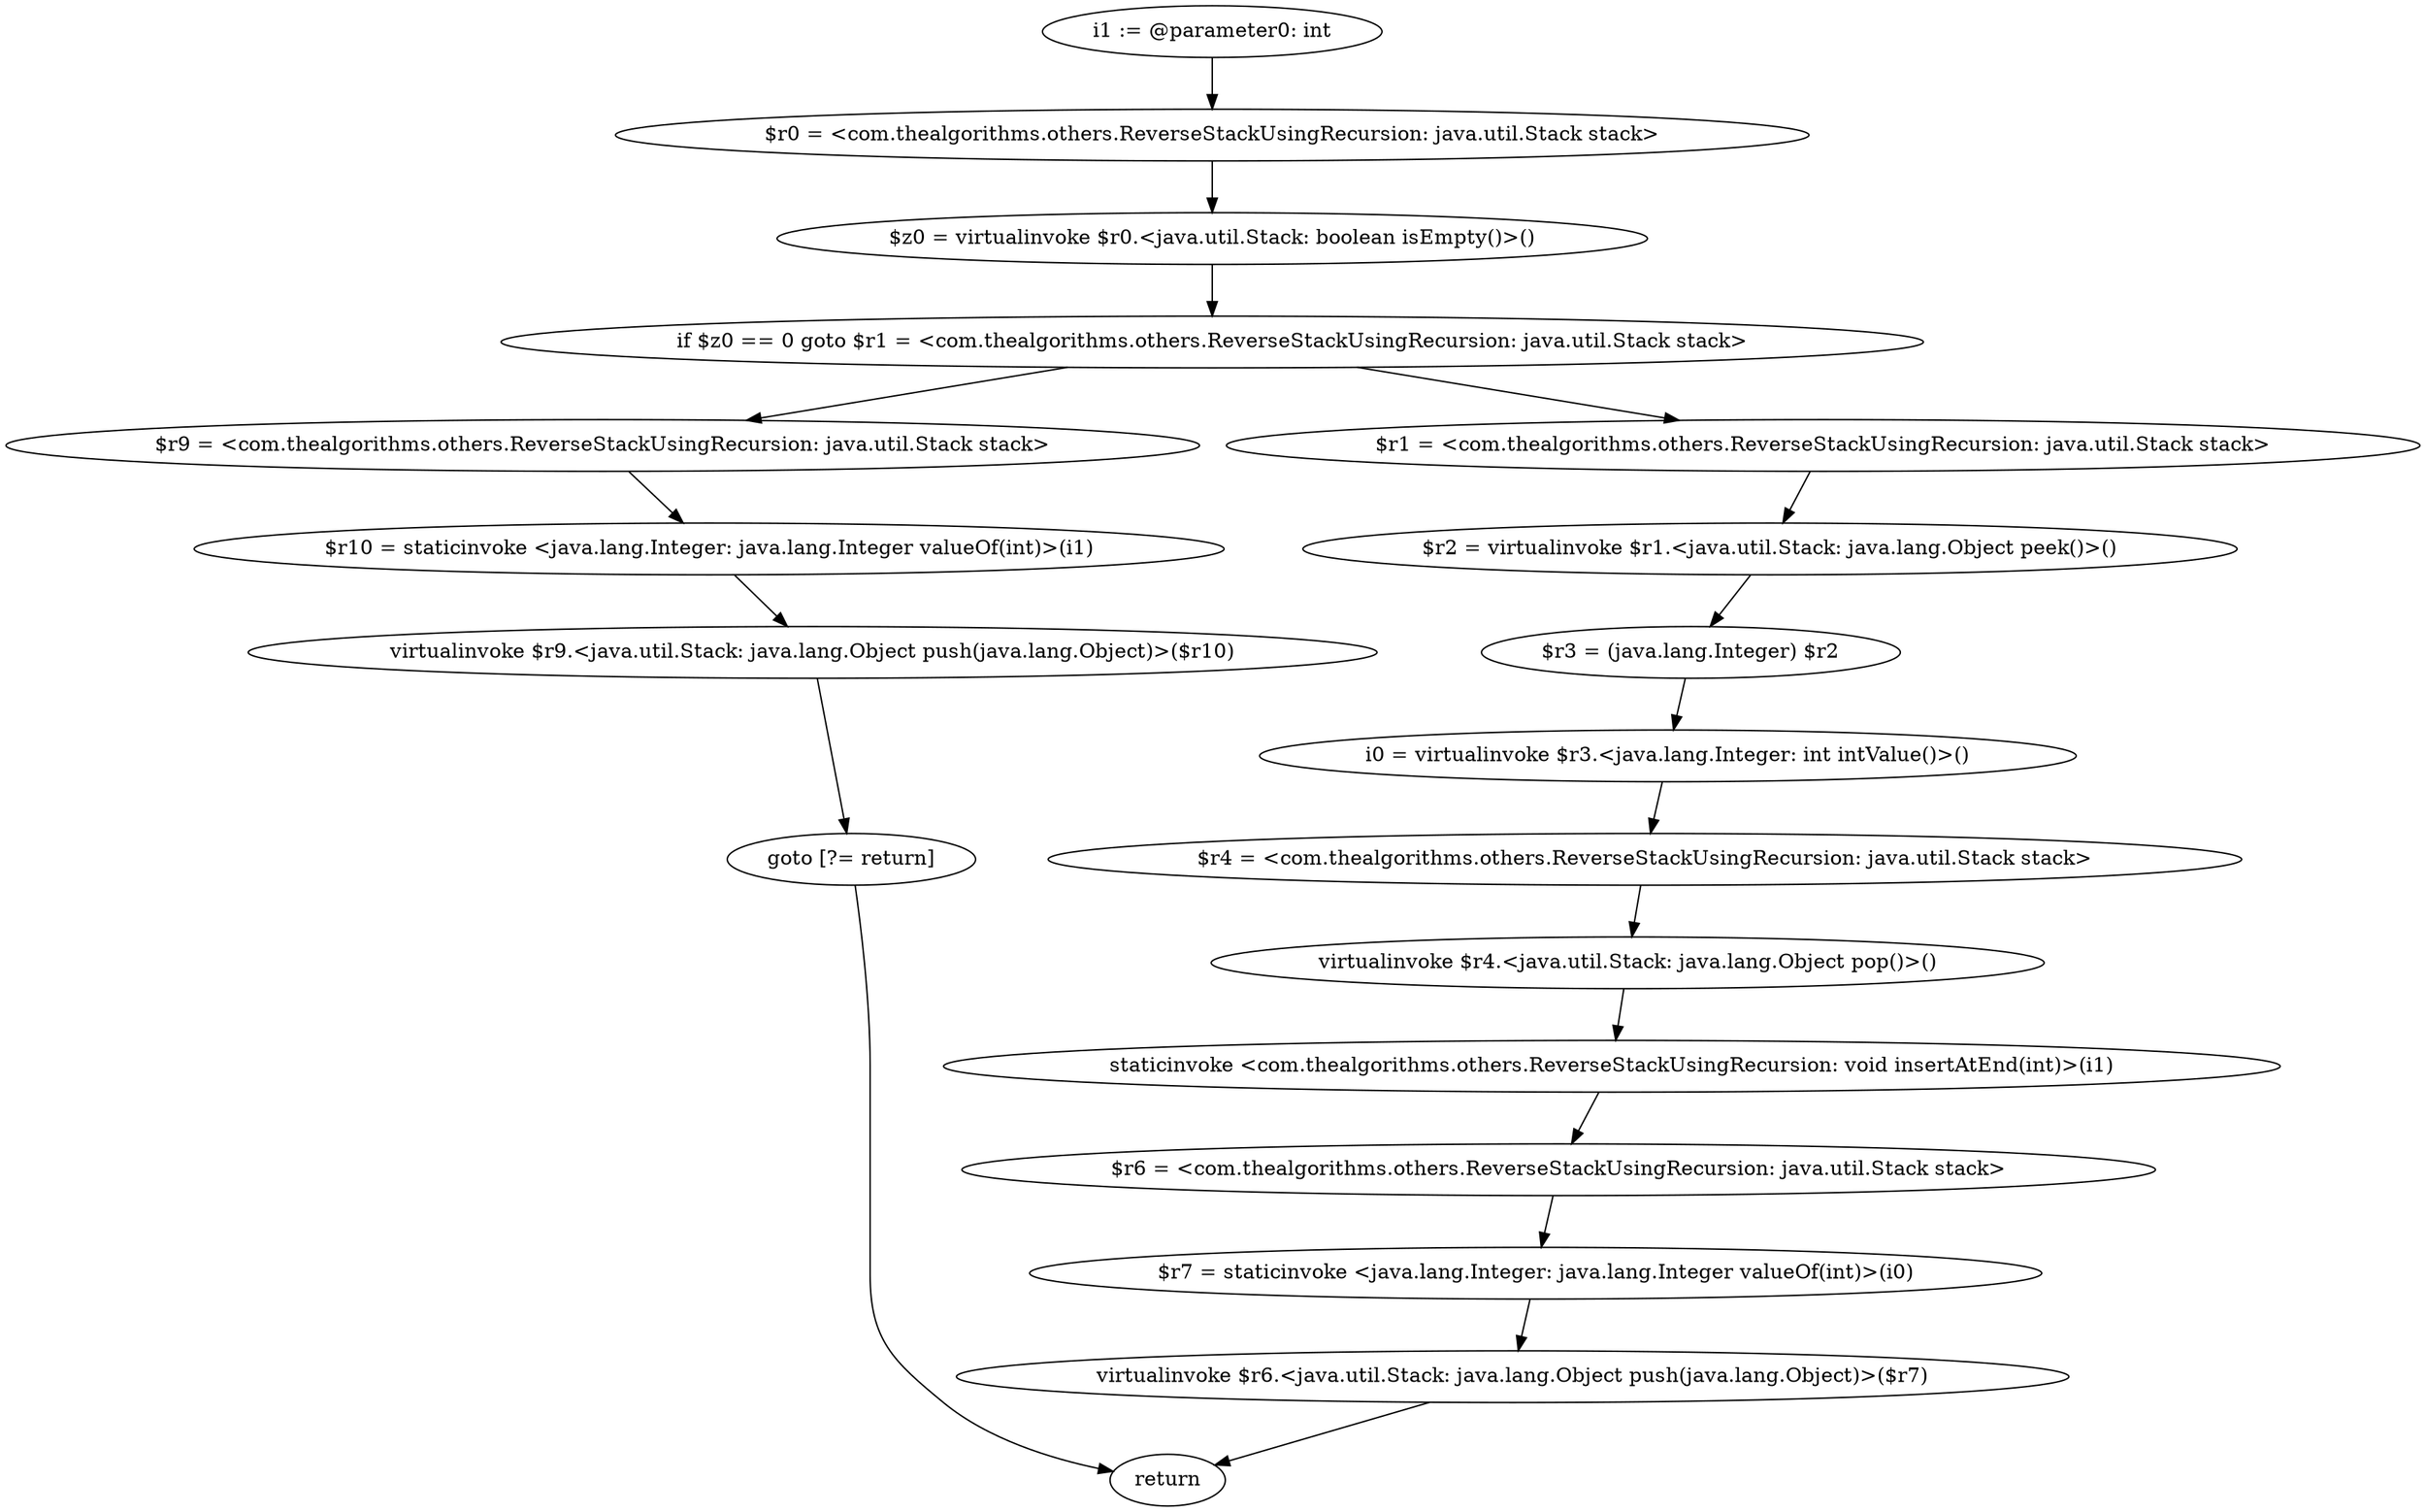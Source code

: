 digraph "unitGraph" {
    "i1 := @parameter0: int"
    "$r0 = <com.thealgorithms.others.ReverseStackUsingRecursion: java.util.Stack stack>"
    "$z0 = virtualinvoke $r0.<java.util.Stack: boolean isEmpty()>()"
    "if $z0 == 0 goto $r1 = <com.thealgorithms.others.ReverseStackUsingRecursion: java.util.Stack stack>"
    "$r9 = <com.thealgorithms.others.ReverseStackUsingRecursion: java.util.Stack stack>"
    "$r10 = staticinvoke <java.lang.Integer: java.lang.Integer valueOf(int)>(i1)"
    "virtualinvoke $r9.<java.util.Stack: java.lang.Object push(java.lang.Object)>($r10)"
    "goto [?= return]"
    "$r1 = <com.thealgorithms.others.ReverseStackUsingRecursion: java.util.Stack stack>"
    "$r2 = virtualinvoke $r1.<java.util.Stack: java.lang.Object peek()>()"
    "$r3 = (java.lang.Integer) $r2"
    "i0 = virtualinvoke $r3.<java.lang.Integer: int intValue()>()"
    "$r4 = <com.thealgorithms.others.ReverseStackUsingRecursion: java.util.Stack stack>"
    "virtualinvoke $r4.<java.util.Stack: java.lang.Object pop()>()"
    "staticinvoke <com.thealgorithms.others.ReverseStackUsingRecursion: void insertAtEnd(int)>(i1)"
    "$r6 = <com.thealgorithms.others.ReverseStackUsingRecursion: java.util.Stack stack>"
    "$r7 = staticinvoke <java.lang.Integer: java.lang.Integer valueOf(int)>(i0)"
    "virtualinvoke $r6.<java.util.Stack: java.lang.Object push(java.lang.Object)>($r7)"
    "return"
    "i1 := @parameter0: int"->"$r0 = <com.thealgorithms.others.ReverseStackUsingRecursion: java.util.Stack stack>";
    "$r0 = <com.thealgorithms.others.ReverseStackUsingRecursion: java.util.Stack stack>"->"$z0 = virtualinvoke $r0.<java.util.Stack: boolean isEmpty()>()";
    "$z0 = virtualinvoke $r0.<java.util.Stack: boolean isEmpty()>()"->"if $z0 == 0 goto $r1 = <com.thealgorithms.others.ReverseStackUsingRecursion: java.util.Stack stack>";
    "if $z0 == 0 goto $r1 = <com.thealgorithms.others.ReverseStackUsingRecursion: java.util.Stack stack>"->"$r9 = <com.thealgorithms.others.ReverseStackUsingRecursion: java.util.Stack stack>";
    "if $z0 == 0 goto $r1 = <com.thealgorithms.others.ReverseStackUsingRecursion: java.util.Stack stack>"->"$r1 = <com.thealgorithms.others.ReverseStackUsingRecursion: java.util.Stack stack>";
    "$r9 = <com.thealgorithms.others.ReverseStackUsingRecursion: java.util.Stack stack>"->"$r10 = staticinvoke <java.lang.Integer: java.lang.Integer valueOf(int)>(i1)";
    "$r10 = staticinvoke <java.lang.Integer: java.lang.Integer valueOf(int)>(i1)"->"virtualinvoke $r9.<java.util.Stack: java.lang.Object push(java.lang.Object)>($r10)";
    "virtualinvoke $r9.<java.util.Stack: java.lang.Object push(java.lang.Object)>($r10)"->"goto [?= return]";
    "goto [?= return]"->"return";
    "$r1 = <com.thealgorithms.others.ReverseStackUsingRecursion: java.util.Stack stack>"->"$r2 = virtualinvoke $r1.<java.util.Stack: java.lang.Object peek()>()";
    "$r2 = virtualinvoke $r1.<java.util.Stack: java.lang.Object peek()>()"->"$r3 = (java.lang.Integer) $r2";
    "$r3 = (java.lang.Integer) $r2"->"i0 = virtualinvoke $r3.<java.lang.Integer: int intValue()>()";
    "i0 = virtualinvoke $r3.<java.lang.Integer: int intValue()>()"->"$r4 = <com.thealgorithms.others.ReverseStackUsingRecursion: java.util.Stack stack>";
    "$r4 = <com.thealgorithms.others.ReverseStackUsingRecursion: java.util.Stack stack>"->"virtualinvoke $r4.<java.util.Stack: java.lang.Object pop()>()";
    "virtualinvoke $r4.<java.util.Stack: java.lang.Object pop()>()"->"staticinvoke <com.thealgorithms.others.ReverseStackUsingRecursion: void insertAtEnd(int)>(i1)";
    "staticinvoke <com.thealgorithms.others.ReverseStackUsingRecursion: void insertAtEnd(int)>(i1)"->"$r6 = <com.thealgorithms.others.ReverseStackUsingRecursion: java.util.Stack stack>";
    "$r6 = <com.thealgorithms.others.ReverseStackUsingRecursion: java.util.Stack stack>"->"$r7 = staticinvoke <java.lang.Integer: java.lang.Integer valueOf(int)>(i0)";
    "$r7 = staticinvoke <java.lang.Integer: java.lang.Integer valueOf(int)>(i0)"->"virtualinvoke $r6.<java.util.Stack: java.lang.Object push(java.lang.Object)>($r7)";
    "virtualinvoke $r6.<java.util.Stack: java.lang.Object push(java.lang.Object)>($r7)"->"return";
}
